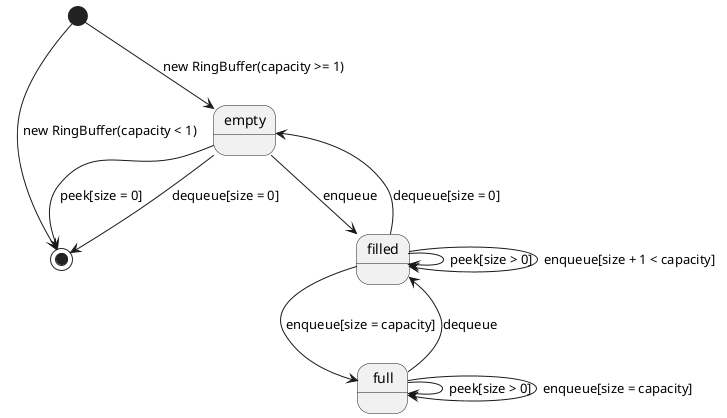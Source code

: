 @startuml

[*] -> [*] : new RingBuffer(capacity < 1)
[*] --> empty : new RingBuffer(capacity >= 1)

empty --> [*] : peek[size = 0]
empty --> [*] : dequeue[size = 0]
empty --> filled : enqueue

filled --> filled : peek[size > 0]
filled --> empty : dequeue[size = 0]
filled --> filled : enqueue[size + 1 < capacity]
filled --> full : enqueue[size = capacity]

full --> filled : dequeue
full --> full : peek[size > 0]
full --> full : enqueue[size = capacity]

@enduml
